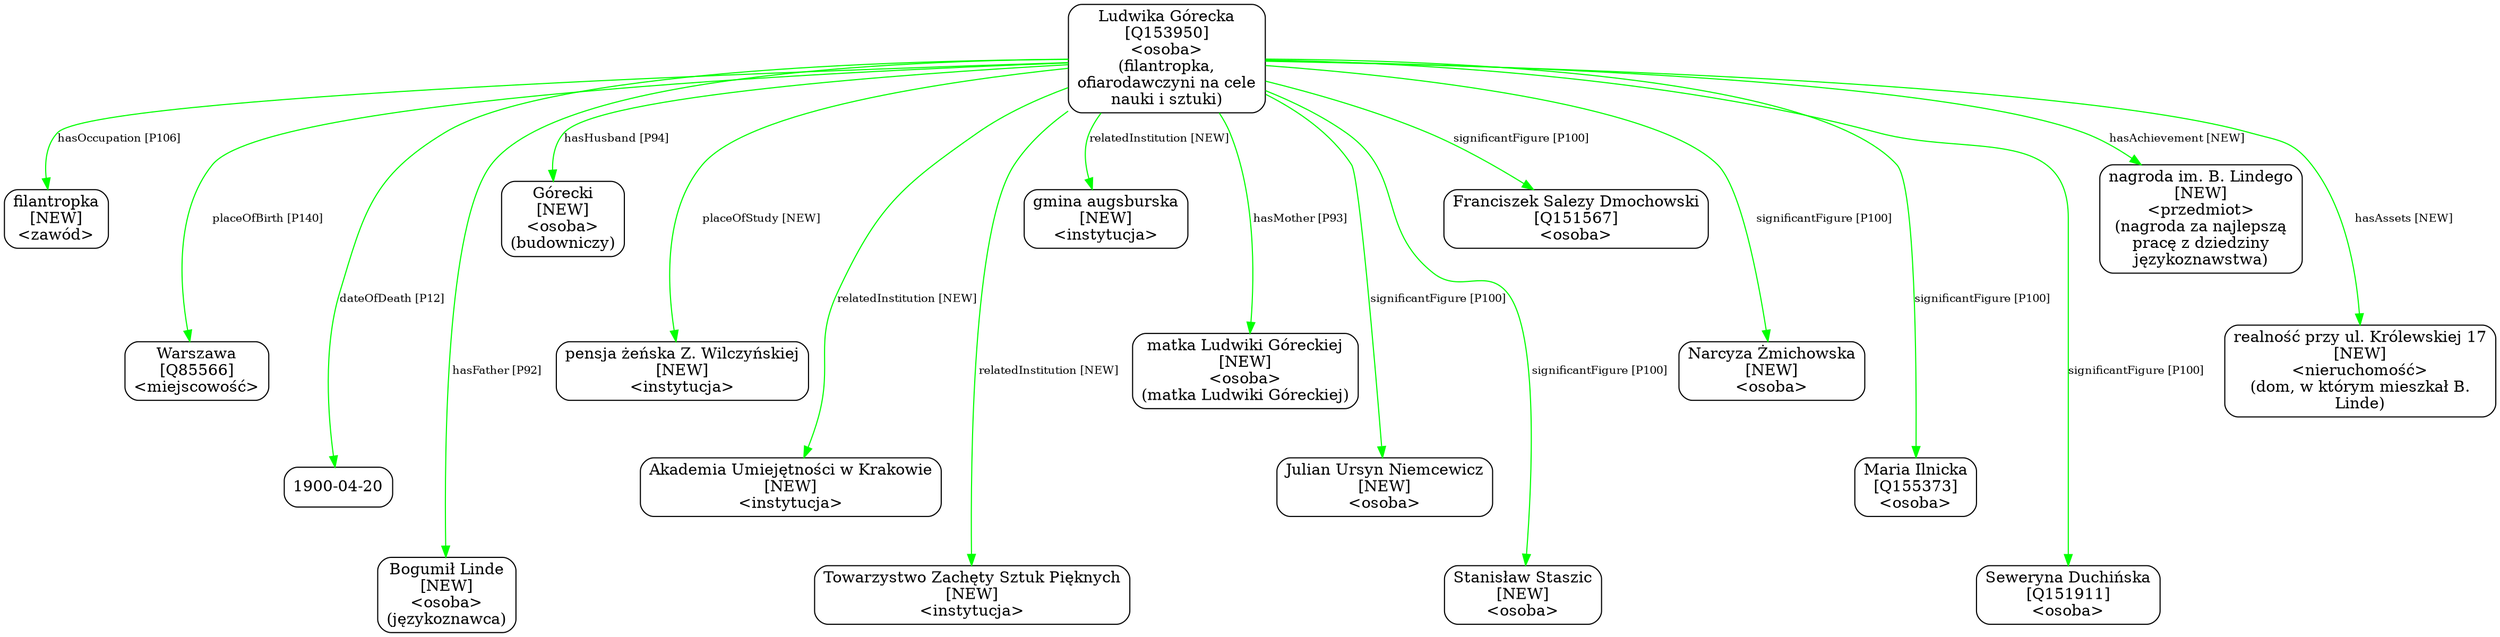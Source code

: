 digraph {
	node [shape=box,
		style=rounded
	];
	edge [fontsize=10];
	"Ludwika Górecka
[Q153950]
<osoba>
(filantropka,
ofiarodawczyni na cele
nauki i sztuki)"	[color=black,
		label="Ludwika Górecka
[Q153950]
<osoba>
(filantropka,
ofiarodawczyni na cele
nauki i sztuki)"];
	"Ludwika Górecka
[Q153950]
<osoba>
(filantropka,
ofiarodawczyni na cele
nauki i sztuki)" -> "filantropka
[NEW]
<zawód>"	[color=green,
		label="hasOccupation [P106]",
		minlen=1];
	"Ludwika Górecka
[Q153950]
<osoba>
(filantropka,
ofiarodawczyni na cele
nauki i sztuki)" -> "Warszawa
[Q85566]
<miejscowość>"	[color=green,
		label="placeOfBirth [P140]",
		minlen=2];
	"Ludwika Górecka
[Q153950]
<osoba>
(filantropka,
ofiarodawczyni na cele
nauki i sztuki)" -> "1900-04-20"	[color=green,
		label="dateOfDeath [P12]",
		minlen=3];
	"Ludwika Górecka
[Q153950]
<osoba>
(filantropka,
ofiarodawczyni na cele
nauki i sztuki)" -> "Bogumił Linde
[NEW]
<osoba>
(językoznawca)"	[color=green,
		label="hasFather [P92]",
		minlen=4];
	"Ludwika Górecka
[Q153950]
<osoba>
(filantropka,
ofiarodawczyni na cele
nauki i sztuki)" -> "Górecki
[NEW]
<osoba>
(budowniczy)"	[color=green,
		label="hasHusband [P94]",
		minlen=1];
	"Ludwika Górecka
[Q153950]
<osoba>
(filantropka,
ofiarodawczyni na cele
nauki i sztuki)" -> "pensja żeńska Z. Wilczyńskiej
[NEW]
<instytucja>"	[color=green,
		label="placeOfStudy [NEW]",
		minlen=2];
	"Ludwika Górecka
[Q153950]
<osoba>
(filantropka,
ofiarodawczyni na cele
nauki i sztuki)" -> "Akademia Umiejętności w Krakowie
[NEW]
<instytucja>"	[color=green,
		label="relatedInstitution [NEW]",
		minlen=3];
	"Ludwika Górecka
[Q153950]
<osoba>
(filantropka,
ofiarodawczyni na cele
nauki i sztuki)" -> "Towarzystwo Zachęty Sztuk Pięknych
[NEW]
<instytucja>"	[color=green,
		label="relatedInstitution [NEW]",
		minlen=4];
	"Ludwika Górecka
[Q153950]
<osoba>
(filantropka,
ofiarodawczyni na cele
nauki i sztuki)" -> "gmina augsburska
[NEW]
<instytucja>"	[color=green,
		label="relatedInstitution [NEW]",
		minlen=1];
	"Ludwika Górecka
[Q153950]
<osoba>
(filantropka,
ofiarodawczyni na cele
nauki i sztuki)" -> "matka Ludwiki Góreckiej
[NEW]
<osoba>
(matka Ludwiki Góreckiej)"	[color=green,
		label="hasMother [P93]",
		minlen=2];
	"Ludwika Górecka
[Q153950]
<osoba>
(filantropka,
ofiarodawczyni na cele
nauki i sztuki)" -> "Julian Ursyn Niemcewicz
[NEW]
<osoba>"	[color=green,
		label="significantFigure [P100]",
		minlen=3];
	"Ludwika Górecka
[Q153950]
<osoba>
(filantropka,
ofiarodawczyni na cele
nauki i sztuki)" -> "Stanisław Staszic
[NEW]
<osoba>"	[color=green,
		label="significantFigure [P100]",
		minlen=4];
	"Ludwika Górecka
[Q153950]
<osoba>
(filantropka,
ofiarodawczyni na cele
nauki i sztuki)" -> "Franciszek Salezy Dmochowski
[Q151567]
<osoba>"	[color=green,
		label="significantFigure [P100]",
		minlen=1];
	"Ludwika Górecka
[Q153950]
<osoba>
(filantropka,
ofiarodawczyni na cele
nauki i sztuki)" -> "Narcyza Żmichowska
[NEW]
<osoba>"	[color=green,
		label="significantFigure [P100]",
		minlen=2];
	"Ludwika Górecka
[Q153950]
<osoba>
(filantropka,
ofiarodawczyni na cele
nauki i sztuki)" -> "Maria Ilnicka
[Q155373]
<osoba>"	[color=green,
		label="significantFigure [P100]",
		minlen=3];
	"Ludwika Górecka
[Q153950]
<osoba>
(filantropka,
ofiarodawczyni na cele
nauki i sztuki)" -> "Seweryna Duchińska
[Q151911]
<osoba>"	[color=green,
		label="significantFigure [P100]",
		minlen=4];
	"Ludwika Górecka
[Q153950]
<osoba>
(filantropka,
ofiarodawczyni na cele
nauki i sztuki)" -> "nagroda im. B. Lindego
[NEW]
<przedmiot>
(nagroda za najlepszą
pracę z dziedziny
językoznawstwa)"	[color=green,
		label="hasAchievement [NEW]",
		minlen=1];
	"Ludwika Górecka
[Q153950]
<osoba>
(filantropka,
ofiarodawczyni na cele
nauki i sztuki)" -> "realność przy ul. Królewskiej 17
[NEW]
<nieruchomość>
(dom, w którym mieszkał B.
Linde)"	[color=green,
		label="hasAssets [NEW]",
		minlen=2];
}

